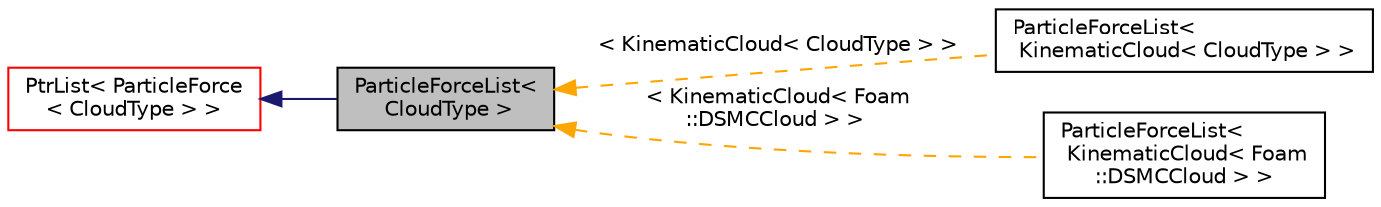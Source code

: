 digraph "ParticleForceList&lt; CloudType &gt;"
{
  bgcolor="transparent";
  edge [fontname="Helvetica",fontsize="10",labelfontname="Helvetica",labelfontsize="10"];
  node [fontname="Helvetica",fontsize="10",shape=record];
  rankdir="LR";
  Node1 [label="ParticleForceList\<\l CloudType \>",height=0.2,width=0.4,color="black", fillcolor="grey75", style="filled", fontcolor="black"];
  Node2 -> Node1 [dir="back",color="midnightblue",fontsize="10",style="solid",fontname="Helvetica"];
  Node2 [label="PtrList\< ParticleForce\l\< CloudType \> \>",height=0.2,width=0.4,color="red",URL="$a02072.html"];
  Node1 -> Node3 [dir="back",color="orange",fontsize="10",style="dashed",label=" \< KinematicCloud\< CloudType \> \>" ,fontname="Helvetica"];
  Node3 [label="ParticleForceList\<\l KinematicCloud\< CloudType \> \>",height=0.2,width=0.4,color="black",URL="$a01817.html"];
  Node1 -> Node4 [dir="back",color="orange",fontsize="10",style="dashed",label=" \< KinematicCloud\< Foam\l::DSMCCloud \> \>" ,fontname="Helvetica"];
  Node4 [label="ParticleForceList\<\l KinematicCloud\< Foam\l::DSMCCloud \> \>",height=0.2,width=0.4,color="black",URL="$a01817.html"];
}
